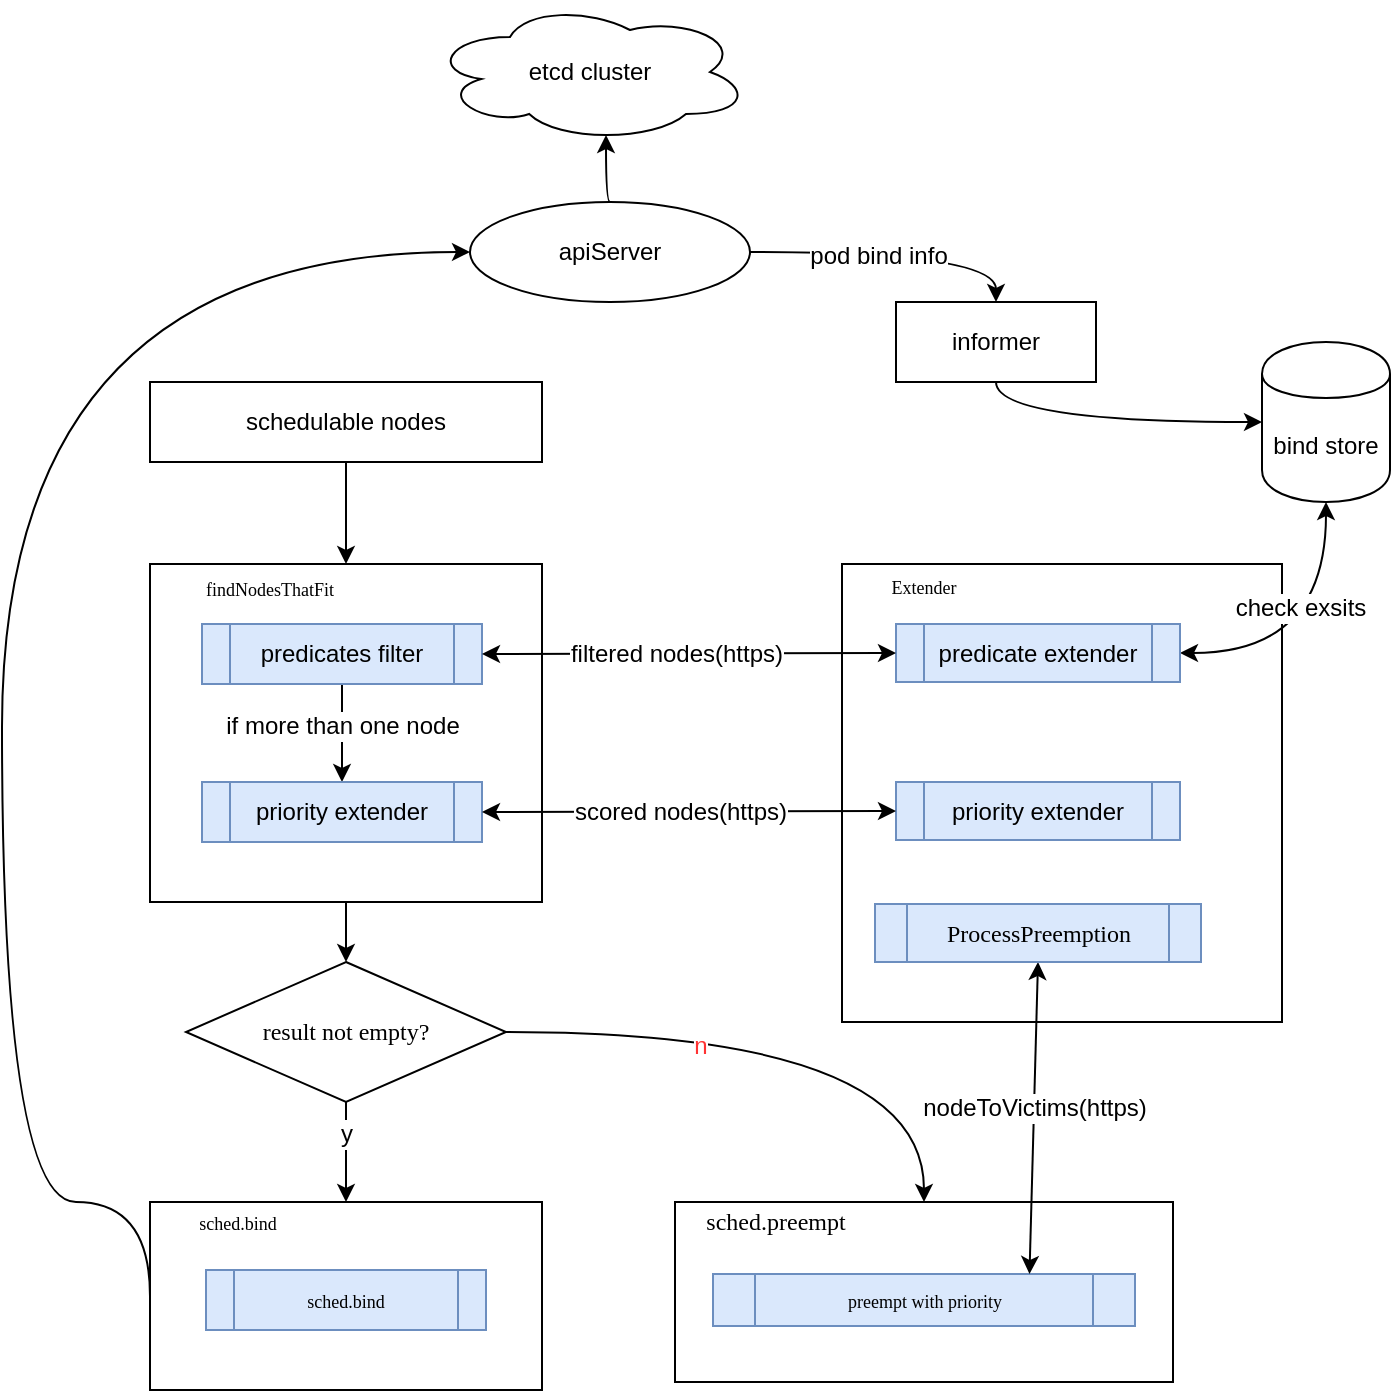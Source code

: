 <mxfile version="12.7.9" type="github">
  <diagram id="GvN6xHSMd3Es1mWxxkjV" name="Page-1">
    <mxGraphModel dx="946" dy="1782" grid="1" gridSize="10" guides="1" tooltips="1" connect="1" arrows="1" fold="1" page="1" pageScale="1" pageWidth="827" pageHeight="1169" math="0" shadow="0">
      <root>
        <mxCell id="0" />
        <mxCell id="1" parent="0" />
        <mxCell id="GRJgY5RRLAInYM_Wc20V-3" value="" style="edgeStyle=orthogonalEdgeStyle;rounded=0;orthogonalLoop=1;jettySize=auto;html=1;" parent="1" source="GRJgY5RRLAInYM_Wc20V-1" target="GRJgY5RRLAInYM_Wc20V-2" edge="1">
          <mxGeometry relative="1" as="geometry" />
        </mxCell>
        <mxCell id="GRJgY5RRLAInYM_Wc20V-1" value="schedulable nodes" style="rounded=0;whiteSpace=wrap;html=1;" parent="1" vertex="1">
          <mxGeometry x="184" y="100" width="196" height="40" as="geometry" />
        </mxCell>
        <mxCell id="lg2LP7ItbaPDtnVaV1oR-6" style="edgeStyle=orthogonalEdgeStyle;rounded=0;orthogonalLoop=1;jettySize=auto;html=1;exitX=0.5;exitY=1;exitDx=0;exitDy=0;" edge="1" parent="1" source="GRJgY5RRLAInYM_Wc20V-2" target="lg2LP7ItbaPDtnVaV1oR-5">
          <mxGeometry relative="1" as="geometry" />
        </mxCell>
        <mxCell id="GRJgY5RRLAInYM_Wc20V-2" value="" style="rounded=0;whiteSpace=wrap;html=1;" parent="1" vertex="1">
          <mxGeometry x="184" y="191" width="196" height="169" as="geometry" />
        </mxCell>
        <mxCell id="GRJgY5RRLAInYM_Wc20V-35" style="edgeStyle=orthogonalEdgeStyle;curved=1;rounded=0;orthogonalLoop=1;jettySize=auto;html=1;exitX=0;exitY=0.5;exitDx=0;exitDy=0;entryX=0;entryY=0.5;entryDx=0;entryDy=0;startArrow=none;startFill=0;endArrow=classic;endFill=1;" parent="1" source="GRJgY5RRLAInYM_Wc20V-28" target="GRJgY5RRLAInYM_Wc20V-33" edge="1">
          <mxGeometry relative="1" as="geometry">
            <Array as="points">
              <mxPoint x="184" y="510" />
              <mxPoint x="110" y="510" />
              <mxPoint x="110" y="35" />
            </Array>
          </mxGeometry>
        </mxCell>
        <mxCell id="GRJgY5RRLAInYM_Wc20V-28" value="" style="rounded=0;whiteSpace=wrap;html=1;" parent="1" vertex="1">
          <mxGeometry x="184" y="510" width="196" height="94" as="geometry" />
        </mxCell>
        <mxCell id="GRJgY5RRLAInYM_Wc20V-5" value="&lt;pre style=&quot;background-color: rgb(255 , 255 , 255) ; font-family: &amp;#34;menlo&amp;#34;&quot;&gt;&lt;font style=&quot;font-size: 9px&quot;&gt;findNodesThatFit&lt;/font&gt;&lt;/pre&gt;" style="text;html=1;strokeColor=none;fillColor=none;align=center;verticalAlign=middle;whiteSpace=wrap;rounded=0;" parent="1" vertex="1">
          <mxGeometry x="186" y="193" width="116" height="20" as="geometry" />
        </mxCell>
        <mxCell id="GRJgY5RRLAInYM_Wc20V-9" value="" style="edgeStyle=orthogonalEdgeStyle;rounded=0;orthogonalLoop=1;jettySize=auto;html=1;" parent="1" source="GRJgY5RRLAInYM_Wc20V-7" target="GRJgY5RRLAInYM_Wc20V-8" edge="1">
          <mxGeometry relative="1" as="geometry" />
        </mxCell>
        <mxCell id="GRJgY5RRLAInYM_Wc20V-27" value="if more than one node" style="text;html=1;align=center;verticalAlign=middle;resizable=0;points=[];labelBackgroundColor=#ffffff;" parent="GRJgY5RRLAInYM_Wc20V-9" vertex="1" connectable="0">
          <mxGeometry x="-0.158" relative="1" as="geometry">
            <mxPoint as="offset" />
          </mxGeometry>
        </mxCell>
        <mxCell id="GRJgY5RRLAInYM_Wc20V-7" value="predicates filter" style="shape=process;whiteSpace=wrap;html=1;backgroundOutline=1;fillColor=#dae8fc;strokeColor=#6c8ebf;" parent="1" vertex="1">
          <mxGeometry x="210" y="221" width="140" height="30" as="geometry" />
        </mxCell>
        <mxCell id="GRJgY5RRLAInYM_Wc20V-8" value="priority extender" style="shape=process;whiteSpace=wrap;html=1;backgroundOutline=1;fillColor=#dae8fc;strokeColor=#6c8ebf;" parent="1" vertex="1">
          <mxGeometry x="210" y="300" width="140" height="30" as="geometry" />
        </mxCell>
        <mxCell id="GRJgY5RRLAInYM_Wc20V-10" value="" style="rounded=0;whiteSpace=wrap;html=1;" parent="1" vertex="1">
          <mxGeometry x="530" y="191" width="220" height="229" as="geometry" />
        </mxCell>
        <mxCell id="GRJgY5RRLAInYM_Wc20V-11" value="&lt;pre style=&quot;background-color: rgb(255 , 255 , 255) ; font-family: &amp;#34;menlo&amp;#34;&quot;&gt;&lt;font style=&quot;font-size: 9px&quot;&gt;Extender&lt;/font&gt;&lt;/pre&gt;" style="text;html=1;strokeColor=none;fillColor=none;align=center;verticalAlign=middle;whiteSpace=wrap;rounded=0;" parent="1" vertex="1">
          <mxGeometry x="532" y="192" width="78" height="20" as="geometry" />
        </mxCell>
        <mxCell id="GRJgY5RRLAInYM_Wc20V-24" style="edgeStyle=orthogonalEdgeStyle;curved=1;rounded=0;orthogonalLoop=1;jettySize=auto;html=1;exitX=1;exitY=0.5;exitDx=0;exitDy=0;entryX=0.5;entryY=1;entryDx=0;entryDy=0;startArrow=classic;startFill=1;endArrow=classic;endFill=1;" parent="1" source="GRJgY5RRLAInYM_Wc20V-12" target="GRJgY5RRLAInYM_Wc20V-18" edge="1">
          <mxGeometry relative="1" as="geometry" />
        </mxCell>
        <mxCell id="GRJgY5RRLAInYM_Wc20V-25" value="check exsits" style="text;html=1;align=center;verticalAlign=middle;resizable=0;points=[];labelBackgroundColor=#ffffff;" parent="GRJgY5RRLAInYM_Wc20V-24" vertex="1" connectable="0">
          <mxGeometry x="-0.192" y="23" relative="1" as="geometry">
            <mxPoint as="offset" />
          </mxGeometry>
        </mxCell>
        <mxCell id="GRJgY5RRLAInYM_Wc20V-12" value="predicate extender" style="shape=process;whiteSpace=wrap;html=1;backgroundOutline=1;fillColor=#dae8fc;strokeColor=#6c8ebf;" parent="1" vertex="1">
          <mxGeometry x="557" y="221" width="142" height="29" as="geometry" />
        </mxCell>
        <mxCell id="GRJgY5RRLAInYM_Wc20V-13" style="edgeStyle=orthogonalEdgeStyle;rounded=0;orthogonalLoop=1;jettySize=auto;html=1;exitX=1;exitY=0.5;exitDx=0;exitDy=0;entryX=0;entryY=0.5;entryDx=0;entryDy=0;curved=1;startArrow=classic;startFill=1;" parent="1" source="GRJgY5RRLAInYM_Wc20V-7" target="GRJgY5RRLAInYM_Wc20V-12" edge="1">
          <mxGeometry relative="1" as="geometry" />
        </mxCell>
        <mxCell id="GRJgY5RRLAInYM_Wc20V-14" value="filtered nodes(https)" style="text;html=1;align=center;verticalAlign=middle;resizable=0;points=[];labelBackgroundColor=#ffffff;" parent="GRJgY5RRLAInYM_Wc20V-13" vertex="1" connectable="0">
          <mxGeometry x="-0.065" relative="1" as="geometry">
            <mxPoint as="offset" />
          </mxGeometry>
        </mxCell>
        <mxCell id="GRJgY5RRLAInYM_Wc20V-15" value="priority extender" style="shape=process;whiteSpace=wrap;html=1;backgroundOutline=1;fillColor=#dae8fc;strokeColor=#6c8ebf;" parent="1" vertex="1">
          <mxGeometry x="557" y="300" width="142" height="29" as="geometry" />
        </mxCell>
        <mxCell id="GRJgY5RRLAInYM_Wc20V-16" style="edgeStyle=orthogonalEdgeStyle;curved=1;rounded=0;orthogonalLoop=1;jettySize=auto;html=1;exitX=1;exitY=0.5;exitDx=0;exitDy=0;startArrow=classic;startFill=1;" parent="1" source="GRJgY5RRLAInYM_Wc20V-8" target="GRJgY5RRLAInYM_Wc20V-15" edge="1">
          <mxGeometry relative="1" as="geometry" />
        </mxCell>
        <mxCell id="GRJgY5RRLAInYM_Wc20V-17" value="scored nodes(https)" style="text;html=1;align=center;verticalAlign=middle;resizable=0;points=[];labelBackgroundColor=#ffffff;" parent="GRJgY5RRLAInYM_Wc20V-16" vertex="1" connectable="0">
          <mxGeometry x="-0.053" relative="1" as="geometry">
            <mxPoint as="offset" />
          </mxGeometry>
        </mxCell>
        <mxCell id="GRJgY5RRLAInYM_Wc20V-18" value="bind store" style="shape=cylinder;whiteSpace=wrap;html=1;boundedLbl=1;backgroundOutline=1;" parent="1" vertex="1">
          <mxGeometry x="740" y="80" width="64" height="80" as="geometry" />
        </mxCell>
        <mxCell id="GRJgY5RRLAInYM_Wc20V-22" style="edgeStyle=orthogonalEdgeStyle;curved=1;rounded=0;orthogonalLoop=1;jettySize=auto;html=1;exitX=1;exitY=0.5;exitDx=0;exitDy=0;entryX=0.5;entryY=0;entryDx=0;entryDy=0;startArrow=none;startFill=0;endArrow=classic;endFill=1;" parent="1" source="GRJgY5RRLAInYM_Wc20V-33" target="GRJgY5RRLAInYM_Wc20V-21" edge="1">
          <mxGeometry relative="1" as="geometry" />
        </mxCell>
        <mxCell id="GRJgY5RRLAInYM_Wc20V-26" value="pod bind info" style="text;html=1;align=center;verticalAlign=middle;resizable=0;points=[];labelBackgroundColor=#ffffff;" parent="GRJgY5RRLAInYM_Wc20V-22" vertex="1" connectable="0">
          <mxGeometry x="-0.138" y="-2" relative="1" as="geometry">
            <mxPoint as="offset" />
          </mxGeometry>
        </mxCell>
        <mxCell id="GRJgY5RRLAInYM_Wc20V-19" value="etcd cluster" style="ellipse;shape=cloud;whiteSpace=wrap;html=1;" parent="1" vertex="1">
          <mxGeometry x="324" y="-90" width="160" height="70" as="geometry" />
        </mxCell>
        <mxCell id="GRJgY5RRLAInYM_Wc20V-23" style="edgeStyle=orthogonalEdgeStyle;curved=1;rounded=0;orthogonalLoop=1;jettySize=auto;html=1;exitX=0.5;exitY=1;exitDx=0;exitDy=0;startArrow=none;startFill=0;endArrow=classic;endFill=1;" parent="1" source="GRJgY5RRLAInYM_Wc20V-21" target="GRJgY5RRLAInYM_Wc20V-18" edge="1">
          <mxGeometry relative="1" as="geometry" />
        </mxCell>
        <mxCell id="GRJgY5RRLAInYM_Wc20V-21" value="informer" style="rounded=0;whiteSpace=wrap;html=1;" parent="1" vertex="1">
          <mxGeometry x="557" y="60" width="100" height="40" as="geometry" />
        </mxCell>
        <mxCell id="GRJgY5RRLAInYM_Wc20V-30" value="&lt;pre style=&quot;background-color: rgb(255 , 255 , 255) ; font-family: &amp;#34;menlo&amp;#34;&quot;&gt;&lt;font style=&quot;font-size: 9px&quot;&gt;sched.bind&lt;/font&gt;&lt;/pre&gt;" style="text;html=1;strokeColor=none;fillColor=none;align=center;verticalAlign=middle;whiteSpace=wrap;rounded=0;" parent="1" vertex="1">
          <mxGeometry x="186" y="510" width="84" height="20" as="geometry" />
        </mxCell>
        <mxCell id="GRJgY5RRLAInYM_Wc20V-31" value="&lt;pre style=&quot;font-family: &amp;#34;menlo&amp;#34;&quot;&gt;&lt;font style=&quot;font-size: 9px&quot;&gt;sched.bind&lt;/font&gt;&lt;/pre&gt;" style="shape=process;whiteSpace=wrap;html=1;backgroundOutline=1;fillColor=#dae8fc;strokeColor=#6c8ebf;" parent="1" vertex="1">
          <mxGeometry x="212" y="544" width="140" height="30" as="geometry" />
        </mxCell>
        <mxCell id="GRJgY5RRLAInYM_Wc20V-34" style="edgeStyle=orthogonalEdgeStyle;curved=1;rounded=0;orthogonalLoop=1;jettySize=auto;html=1;exitX=0.5;exitY=0;exitDx=0;exitDy=0;entryX=0.55;entryY=0.95;entryDx=0;entryDy=0;entryPerimeter=0;startArrow=none;startFill=0;endArrow=classic;endFill=1;" parent="1" source="GRJgY5RRLAInYM_Wc20V-33" target="GRJgY5RRLAInYM_Wc20V-19" edge="1">
          <mxGeometry relative="1" as="geometry" />
        </mxCell>
        <mxCell id="GRJgY5RRLAInYM_Wc20V-33" value="apiServer" style="ellipse;whiteSpace=wrap;html=1;" parent="1" vertex="1">
          <mxGeometry x="344" y="10" width="140" height="50" as="geometry" />
        </mxCell>
        <mxCell id="lg2LP7ItbaPDtnVaV1oR-7" style="edgeStyle=orthogonalEdgeStyle;rounded=0;orthogonalLoop=1;jettySize=auto;html=1;exitX=0.5;exitY=1;exitDx=0;exitDy=0;entryX=0.5;entryY=0;entryDx=0;entryDy=0;" edge="1" parent="1" source="lg2LP7ItbaPDtnVaV1oR-5" target="GRJgY5RRLAInYM_Wc20V-28">
          <mxGeometry relative="1" as="geometry" />
        </mxCell>
        <mxCell id="lg2LP7ItbaPDtnVaV1oR-8" value="y" style="text;html=1;align=center;verticalAlign=middle;resizable=0;points=[];labelBackgroundColor=#ffffff;" vertex="1" connectable="0" parent="lg2LP7ItbaPDtnVaV1oR-7">
          <mxGeometry x="-0.36" relative="1" as="geometry">
            <mxPoint as="offset" />
          </mxGeometry>
        </mxCell>
        <mxCell id="lg2LP7ItbaPDtnVaV1oR-12" style="edgeStyle=orthogonalEdgeStyle;rounded=0;orthogonalLoop=1;jettySize=auto;html=1;exitX=1;exitY=0.5;exitDx=0;exitDy=0;entryX=0.5;entryY=0;entryDx=0;entryDy=0;curved=1;" edge="1" parent="1" source="lg2LP7ItbaPDtnVaV1oR-5" target="lg2LP7ItbaPDtnVaV1oR-9">
          <mxGeometry relative="1" as="geometry" />
        </mxCell>
        <mxCell id="lg2LP7ItbaPDtnVaV1oR-13" value="&lt;font color=&quot;#ff3333&quot;&gt;n&lt;/font&gt;" style="text;html=1;align=center;verticalAlign=middle;resizable=0;points=[];labelBackgroundColor=#ffffff;" vertex="1" connectable="0" parent="lg2LP7ItbaPDtnVaV1oR-12">
          <mxGeometry x="-0.34" y="-7" relative="1" as="geometry">
            <mxPoint as="offset" />
          </mxGeometry>
        </mxCell>
        <mxCell id="lg2LP7ItbaPDtnVaV1oR-5" value="&lt;pre style=&quot;background-color: #ffffff ; color: #121314 ; font-family: &amp;#34;menlo&amp;#34; ; font-size: 9.0pt&quot;&gt;&lt;span style=&quot;color: #000000&quot;&gt;result not empty?&lt;/span&gt;&lt;/pre&gt;" style="rhombus;whiteSpace=wrap;html=1;" vertex="1" parent="1">
          <mxGeometry x="202" y="390" width="160" height="70" as="geometry" />
        </mxCell>
        <mxCell id="lg2LP7ItbaPDtnVaV1oR-9" value="" style="rounded=0;whiteSpace=wrap;html=1;" vertex="1" parent="1">
          <mxGeometry x="446.5" y="510" width="249" height="90" as="geometry" />
        </mxCell>
        <mxCell id="lg2LP7ItbaPDtnVaV1oR-10" value="&lt;pre style=&quot;background-color: rgb(255 , 255 , 255) ; font-family: &amp;#34;menlo&amp;#34;&quot;&gt;&lt;pre style=&quot;font-family: &amp;#34;menlo&amp;#34; ; font-size: 9pt&quot;&gt;sched.preempt&lt;/pre&gt;&lt;/pre&gt;" style="text;html=1;strokeColor=none;fillColor=none;align=center;verticalAlign=middle;whiteSpace=wrap;rounded=0;" vertex="1" parent="1">
          <mxGeometry x="446.5" y="510" width="100" height="20" as="geometry" />
        </mxCell>
        <mxCell id="lg2LP7ItbaPDtnVaV1oR-11" value="&lt;pre style=&quot;font-family: &amp;#34;menlo&amp;#34;&quot;&gt;&lt;font style=&quot;font-size: 9px&quot;&gt;preempt with priority&lt;/font&gt;&lt;/pre&gt;" style="shape=process;whiteSpace=wrap;html=1;backgroundOutline=1;fillColor=#dae8fc;strokeColor=#6c8ebf;" vertex="1" parent="1">
          <mxGeometry x="465.5" y="546" width="211" height="26" as="geometry" />
        </mxCell>
        <mxCell id="lg2LP7ItbaPDtnVaV1oR-17" style="rounded=0;orthogonalLoop=1;jettySize=auto;html=1;exitX=0.5;exitY=1;exitDx=0;exitDy=0;entryX=0.75;entryY=0;entryDx=0;entryDy=0;startArrow=classic;startFill=1;" edge="1" parent="1" source="lg2LP7ItbaPDtnVaV1oR-16" target="lg2LP7ItbaPDtnVaV1oR-11">
          <mxGeometry relative="1" as="geometry" />
        </mxCell>
        <mxCell id="lg2LP7ItbaPDtnVaV1oR-18" value="nodeToVictims(https)" style="text;html=1;align=center;verticalAlign=middle;resizable=0;points=[];labelBackgroundColor=#ffffff;" vertex="1" connectable="0" parent="lg2LP7ItbaPDtnVaV1oR-17">
          <mxGeometry x="-0.064" relative="1" as="geometry">
            <mxPoint as="offset" />
          </mxGeometry>
        </mxCell>
        <mxCell id="lg2LP7ItbaPDtnVaV1oR-16" value="&lt;pre style=&quot;font-family: &amp;#34;menlo&amp;#34; ; font-size: 9pt&quot;&gt;ProcessPreemption&lt;/pre&gt;" style="shape=process;whiteSpace=wrap;html=1;backgroundOutline=1;fillColor=#dae8fc;strokeColor=#6c8ebf;" vertex="1" parent="1">
          <mxGeometry x="546.5" y="361" width="163" height="29" as="geometry" />
        </mxCell>
      </root>
    </mxGraphModel>
  </diagram>
</mxfile>
